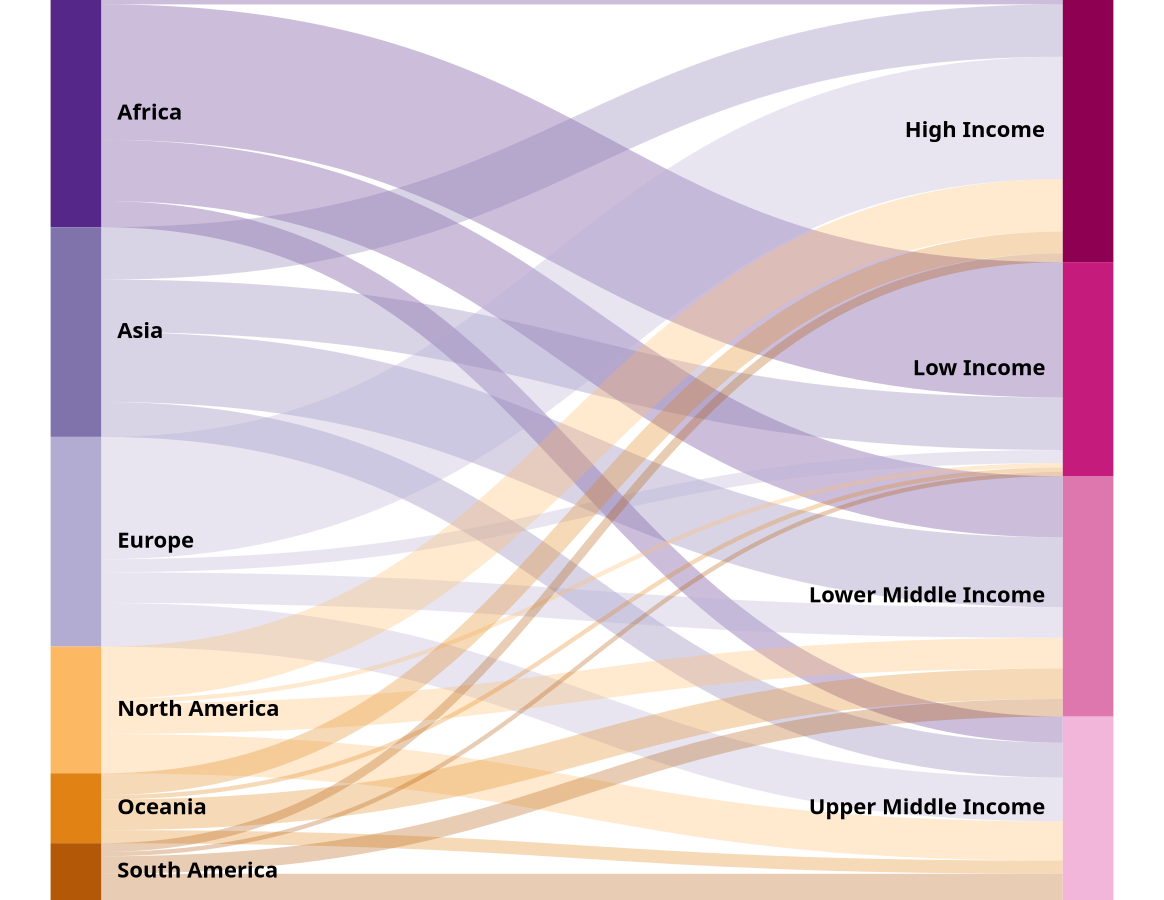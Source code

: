 {
  "$schema": "https://vega.github.io/schema/vega/v5.json",
  "width": 582,
  "height": 450,
  "data": [
    {
      "name": "continent_data",
      "values": {
        "aggregations": {
          "table": {
            "buckets": [
              {
                "key": {
                  "continent": "Africa",
                  "incomeLevel": "High Income"
                },
                "countryCount": 1
              },
              {
                "key": {
                  "continent": "Africa",
                  "incomeLevel": "Upper Middle Income"
                },
                "countryCount": 6
              },
              {
                "key": {
                  "continent": "Africa",
                  "incomeLevel": "Lower Middle Income"
                },
                "countryCount": 14
              },
              {
                "key": {
                  "continent": "Africa",
                  "incomeLevel": "Low Income"
                },
                "countryCount": 31
              },
              {
                "key": {
                  "continent": "Asia",
                  "incomeLevel": "High Income"
                },
                "countryCount": 12
              },
              {
                "key": {
                  "continent": "Asia",
                  "incomeLevel": "Upper Middle Income"
                },
                "countryCount": 8
              },
              {
                "key": {
                  "continent": "Asia",
                  "incomeLevel": "Lower Middle Income"
                },
                "countryCount": 16
              },
              {
                "key": {
                  "continent": "Asia",
                  "incomeLevel": "Low Income"
                },
                "countryCount": 12
              },
              {
                "key": {
                  "continent": "Europe",
                  "incomeLevel": "High Income"
                },
                "countryCount": 28
              },
              {
                "key": {
                  "continent": "Europe",
                  "incomeLevel": "Upper Middle Income"
                },
                "countryCount": 10
              },
              {
                "key": {
                  "continent": "Europe",
                  "incomeLevel": "Lower Middle Income"
                },
                "countryCount": 7
              },
              {
                "key": {
                  "continent": "Europe",
                  "incomeLevel": "Low Income"
                },
                "countryCount": 3
              },
              {
                "key": {
                  "continent": "North America",
                  "incomeLevel": "High Income"
                },
                "countryCount": 12
              },
              {
                "key": {
                  "continent": "North America",
                  "incomeLevel": "Upper Middle Income"
                },
                "countryCount": 9
              },
              {
                "key": {
                  "continent": "North America",
                  "incomeLevel": "Lower Middle Income"
                },
                "countryCount": 7
              },
              {
                "key": {
                  "continent": "North America",
                  "incomeLevel": "Low Income"
                },
                "countryCount": 1
              },
              {
                "key": {
                  "continent": "Oceania",
                  "incomeLevel": "High Income"
                },
                "countryCount": 5
              },
              {
                "key": {
                  "continent": "Oceania",
                  "incomeLevel": "Upper Middle Income"
                },
                "countryCount": 3
              },
              {
                "key": {
                  "continent": "Oceania",
                  "incomeLevel": "Lower Middle Income"
                },
                "countryCount": 7
              },
              {
                "key": {
                  "continent": "Oceania",
                  "incomeLevel": "Low Income"
                },
                "countryCount": 1
              },
              {
                "key": {
                  "continent": "South America",
                  "incomeLevel": "High Income"
                },
                "countryCount": 2
              },
              {
                "key": {
                  "continent": "South America",
                  "incomeLevel": "Upper Middle Income"
                },
                "countryCount": 6
              },
              {
                "key": {
                  "continent": "South America",
                  "incomeLevel": "Lower Middle Income"
                },
                "countryCount": 4
              },
              {
                "key": {
                  "continent": "South America",
                  "incomeLevel": "Low Income"
                },
                "countryCount": 1
              }
            ]
          }
        }
      },
      "format": { "property": "aggregations.table.buckets" },
      "transform": [
        { "type": "formula", "expr": "datum.key.continent", "as": "continent" },
        {
          "type": "formula",
          "expr": "datum.key.incomeLevel",
          "as": "incomeLevel"
        },
        {
          "type": "formula",
          "expr": "datum.countryCount",
          "as": "countryCount"
        }
      ]
    },
    {
      "name": "nodes",
      "source": "continent_data",
      "transform": [
        {
          "type": "filter",
          "expr": "!groupSelector || groupSelector.continent == datum.continent || groupSelector.incomeLevel == datum.incomeLevel"
        },
        {
          "type": "formula",
          "expr": "datum.continent + datum.incomeLevel",
          "as": "key"
        },
        {
          "type": "fold",
          "fields": ["continent", "incomeLevel"],
          "as": ["stackType", "groupId"]
        },
        {
          "type": "formula",
          "expr": "datum.stackType == 'continent' ? datum.continent + ' ' + datum.incomeLevel : datum.incomeLevel + ' ' + datum.continent",
          "as": "sortField"
        },
        {
          "type": "stack",
          "groupby": ["stackType"],
          "sort": { "field": "sortField", "order": "descending" },
          "field": "countryCount"
        },
        { "type": "formula", "expr": "(datum.y0 + datum.y1)/2", "as": "yc" }
      ]
    },
    {
      "name": "groups",
      "source": "nodes",
      "transform": [
        {
          "type": "aggregate",
          "groupby": ["stackType", "groupId"],
          "fields": ["countryCount"],
          "ops": ["sum"],
          "as": ["total"]
        },
        {
          "type": "stack",
          "groupby": ["stackType"],
          "sort": { "field": "groupId", "order": "descending" },
          "field": "total"
        },
        { "type": "formula", "expr": "scale('y', datum.y0)", "as": "scaledY0" },
        { "type": "formula", "expr": "scale('y', datum.y1)", "as": "scaledY1" },
        {
          "type": "formula",
          "expr": "datum.stackType == 'continent'",
          "as": "rightLabel"
        },
        {
          "type": "formula",
          "expr": "datum.total/domain('y')[1]",
          "as": "percentage"
        }
      ]
    },
    {
      "name": "destinationNodes",
      "source": "nodes",
      "transform": [
        { "type": "filter", "expr": "datum.stackType == 'incomeLevel'" }
      ]
    },
    {
      "name": "edges",
      "source": "nodes",
      "transform": [
        { "type": "filter", "expr": "datum.stackType == 'continent'" },
        {
          "type": "lookup",
          "from": "destinationNodes",
          "key": "key",
          "fields": ["key"],
          "as": ["target"]
        },
        {
          "type": "linkpath",
          "orient": "horizontal",
          "shape": "diagonal",
          "sourceY": { "expr": "scale('y', datum.yc)" },
          "sourceX": { "expr": "scale('x', 'continent') + bandwidth('x')" },
          "targetY": { "expr": "scale('y', datum.target.yc)" },
          "targetX": { "expr": "scale('x', 'incomeLevel')" }
        },
        {
          "type": "formula",
          "expr": "range('y')[0]-scale('y', datum.countryCount)",
          "as": "strokeWidth"
        },
        {
          "type": "formula",
          "expr": "datum.countryCount/domain('y')[1]",
          "as": "percentage"
        }
      ]
    }
  ],
  "scales": [
    {
      "name": "x",
      "type": "band",
      "range": "width",
      "domain": ["continent", "incomeLevel"],
      "paddingOuter": 0.05,
      "paddingInner": 0.95
    },
    {
      "name": "y",
      "type": "linear",
      "range": "height",
      "domain": { "data": "nodes", "field": "y1" }
    },
    {
      "name": "color",
      "type": "ordinal",
      "range": [
        "#542788",
        "#8073ac",
        "#b2abd2",
        "#fdb863",
        "#e08214",
        "#b35806",
        "#8e0152",
        "#f1b6da",
        "#de77ae",
        "#c51b7d"
      ],
      "domain": {
        "data": "continent_data",
        "fields": ["continent", "incomeLevel"]
      }
    },
    {
      "name": "stackNames",
      "type": "ordinal",
      "range": ["Continent", "Income Level"],
      "domain": ["continent", "incomeLevel"]
    }
  ],
  "marks": [
    {
      "type": "path",
      "name": "edgeMark",
      "from": { "data": "edges" },
      "clip": true,
      "encode": {
        "update": {
          "stroke": [
            {
              "test": "groupSelector && groupSelector.stackType == 'continent'",
              "scale": "color",
              "field": "incomeLevel"
            },
            { "scale": "color", "field": "continent" }
          ],
          "strokeWidth": { "field": "strokeWidth" },
          "path": { "field": "path" },
          "strokeOpacity": {
            "signal": "!groupSelector && (groupHover.continent == datum.continent || groupHover.incomeLevel == datum.incomeLevel) ? 0.9 : 0.3"
          },
          "zindex": {
            "signal": "!groupSelector && (groupHover.continent == datum.continent || groupHover.incomeLevel == datum.incomeLevel) ? 1 : 0"
          },
          "tooltip": {
            "signal": "'Continent: ' + datum.continent + ' | Income Group: ' + datum.incomeLevel + ' | Countries: ' + format(datum.countryCount, ',.0f') + ' (' + format(datum.percentage, '.1%') + ')'"
          }
        },
        "hover": {
          "strokeOpacity": { "value": 1 }
        }
      }
    },
    {
      "type": "rect",
      "name": "groupMark",
      "from": { "data": "groups" },
      "encode": {
        "enter": {
          "fill": { "scale": "color", "field": "groupId" },
          "width": { "scale": "x", "band": 1 }
        },
        "update": {
          "x": { "scale": "x", "field": "stackType" },
          "y": { "field": "scaledY0" },
          "y2": { "field": "scaledY1" },
          "fillOpacity": { "value": 1 },
          "tooltip": {
            "signal": "datum.groupId + ': ' + format(datum.total, ',.0f') + ' countries (' + format(datum.percentage, '.1%') + ')'"
          }
        },
        "hover": {
          "fillOpacity": { "value": 1 }
        }
      }
    },
    {
      "type": "text",
      "from": { "data": "groups" },
      "interactive": false,
      "encode": {
        "update": {
          "x": {
            "signal": "scale('x', datum.stackType) + (datum.rightLabel ? bandwidth('x') + 8 : -8)"
          },
          "yc": { "signal": "(datum.scaledY0 + datum.scaledY1)/2" },
          "align": { "signal": "datum.rightLabel ? 'left' : 'right'" },
          "baseline": { "value": "middle" },
          "fontWeight": { "value": "bold" },
          "text": {
            "signal": "abs(datum.scaledY0 - datum.scaledY1) > 13 ? datum.groupId : ''"
          }
        }
      }
    },
    {
      "type": "group",
      "data": [
        {
          "name": "dataForShowAll",
          "values": [{}],
          "transform": [{ "type": "filter", "expr": "groupSelector" }]
        }
      ],
      "encode": {
        "enter": {
          "xc": { "signal": "width/2" },
          "y": { "value": 30 },
          "width": { "value": 80 },
          "height": { "value": 30 }
        }
      },
      "marks": [
        {
          "type": "group",
          "name": "groupReset",
          "from": { "data": "dataForShowAll" },
          "encode": {
            "enter": {
              "cornerRadius": { "value": 6 },
              "fill": { "value": "#f5f5f5" },
              "stroke": { "value": "#c1c1c1" },
              "strokeWidth": { "value": 2 },
              "height": { "field": { "group": "height" } },
              "width": { "field": { "group": "width" } }
            },
            "update": {
              "opacity": { "value": 1 }
            },
            "hover": {
              "opacity": { "value": 0.7 }
            }
          },
          "marks": [
            {
              "type": "text",
              "interactive": false,
              "encode": {
                "enter": {
                  "xc": { "field": { "group": "width" }, "mult": 0.5 },
                  "yc": {
                    "field": { "group": "height" },
                    "mult": 0.5
                  },
                  "align": { "value": "center" },
                  "baseline": { "value": "middle" },
                  "fontWeight": { "value": "bold" },
                  "text": { "value": "Show All" }
                }
              }
            }
          ]
        }
      ]
    }
  ],
  "signals": [
    {
      "name": "groupHover",
      "value": {},
      "on": [
        {
          "events": "@groupMark:mouseover",
          "update": "{continent: datum.stackType == 'continent' && datum.groupId, incomeLevel: datum.stackType == 'incomeLevel' && datum.groupId}"
        },
        { "events": "mouseout", "update": "{}" }
      ]
    },
    {
      "name": "groupSelector",
      "value": false,
      "on": [
        {
          "events": "@groupMark:click!",
          "update": "{stackType: datum.stackType, continent: datum.stackType == 'continent' && datum.groupId, incomeLevel: datum.stackType == 'incomeLevel' && datum.groupId}"
        },
        {
          "events": [
            { "type": "click", "markname": "groupReset" },
            { "type": "dblclick" }
          ],
          "update": "false"
        }
      ]
    }
  ]
}
